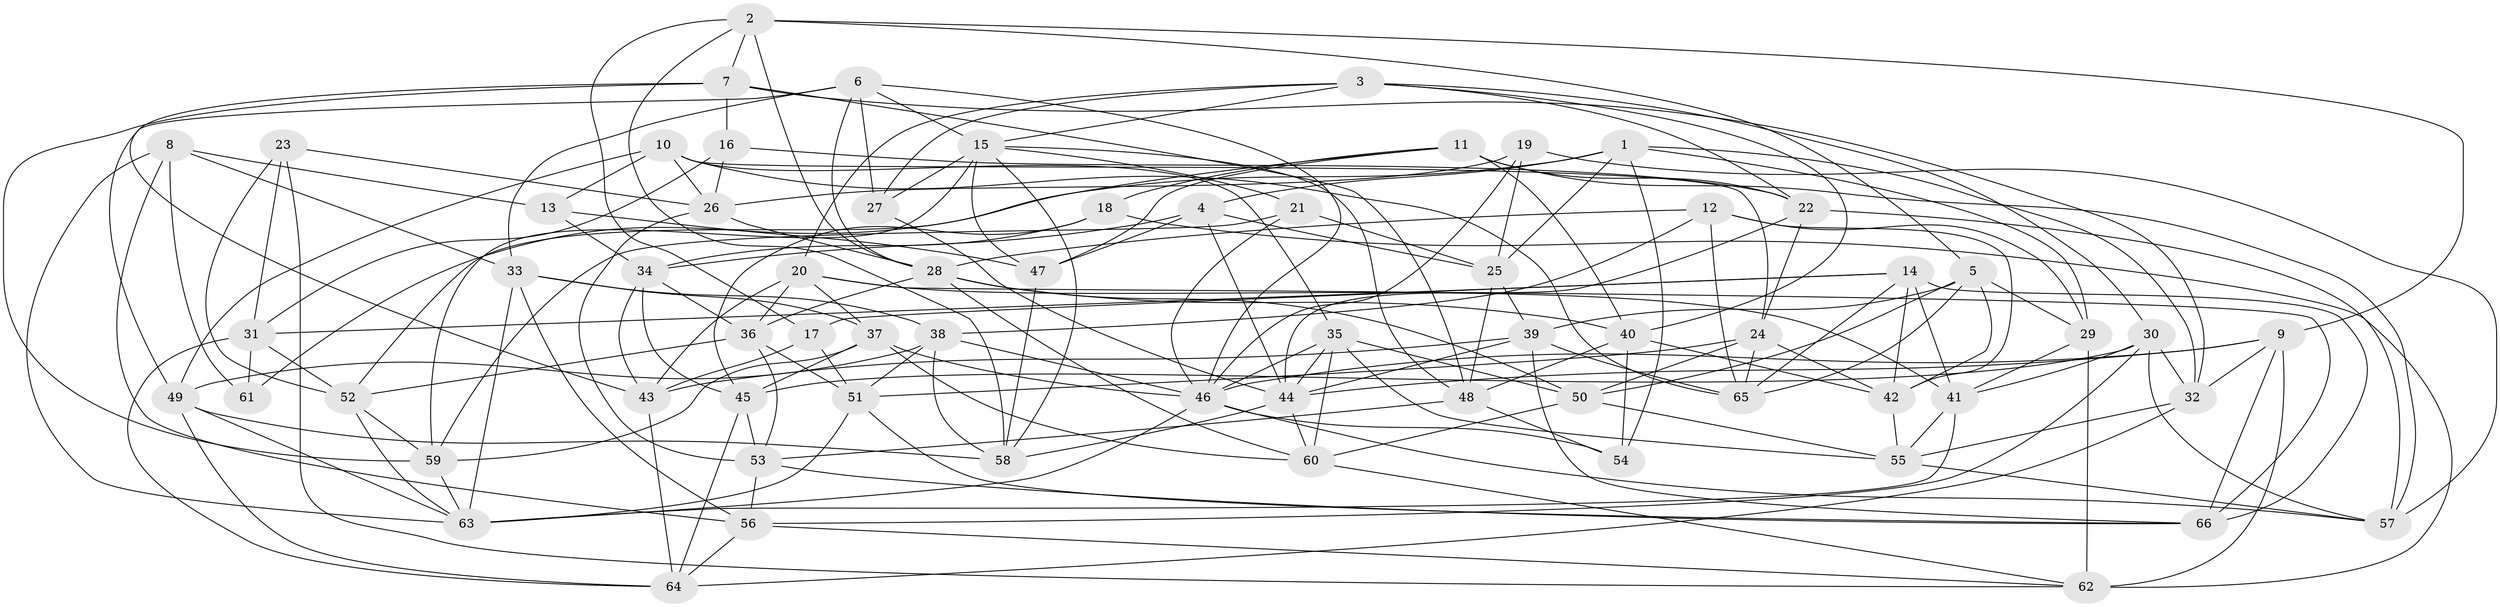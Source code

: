 // original degree distribution, {4: 1.0}
// Generated by graph-tools (version 1.1) at 2025/50/03/09/25 03:50:55]
// undirected, 66 vertices, 191 edges
graph export_dot {
graph [start="1"]
  node [color=gray90,style=filled];
  1;
  2;
  3;
  4;
  5;
  6;
  7;
  8;
  9;
  10;
  11;
  12;
  13;
  14;
  15;
  16;
  17;
  18;
  19;
  20;
  21;
  22;
  23;
  24;
  25;
  26;
  27;
  28;
  29;
  30;
  31;
  32;
  33;
  34;
  35;
  36;
  37;
  38;
  39;
  40;
  41;
  42;
  43;
  44;
  45;
  46;
  47;
  48;
  49;
  50;
  51;
  52;
  53;
  54;
  55;
  56;
  57;
  58;
  59;
  60;
  61;
  62;
  63;
  64;
  65;
  66;
  1 -- 4 [weight=1.0];
  1 -- 25 [weight=1.0];
  1 -- 29 [weight=1.0];
  1 -- 32 [weight=1.0];
  1 -- 54 [weight=1.0];
  1 -- 61 [weight=1.0];
  2 -- 5 [weight=1.0];
  2 -- 7 [weight=1.0];
  2 -- 9 [weight=1.0];
  2 -- 17 [weight=1.0];
  2 -- 28 [weight=1.0];
  2 -- 58 [weight=1.0];
  3 -- 15 [weight=1.0];
  3 -- 20 [weight=1.0];
  3 -- 22 [weight=1.0];
  3 -- 27 [weight=1.0];
  3 -- 30 [weight=1.0];
  3 -- 40 [weight=1.0];
  4 -- 25 [weight=1.0];
  4 -- 34 [weight=1.0];
  4 -- 44 [weight=1.0];
  4 -- 47 [weight=2.0];
  5 -- 29 [weight=1.0];
  5 -- 39 [weight=1.0];
  5 -- 42 [weight=1.0];
  5 -- 50 [weight=1.0];
  5 -- 65 [weight=1.0];
  6 -- 15 [weight=1.0];
  6 -- 27 [weight=1.0];
  6 -- 28 [weight=1.0];
  6 -- 33 [weight=1.0];
  6 -- 46 [weight=1.0];
  6 -- 49 [weight=1.0];
  7 -- 16 [weight=1.0];
  7 -- 32 [weight=1.0];
  7 -- 43 [weight=1.0];
  7 -- 48 [weight=1.0];
  7 -- 59 [weight=1.0];
  8 -- 13 [weight=1.0];
  8 -- 33 [weight=1.0];
  8 -- 56 [weight=1.0];
  8 -- 61 [weight=2.0];
  8 -- 63 [weight=1.0];
  9 -- 32 [weight=1.0];
  9 -- 44 [weight=1.0];
  9 -- 46 [weight=1.0];
  9 -- 62 [weight=1.0];
  9 -- 66 [weight=1.0];
  10 -- 13 [weight=1.0];
  10 -- 24 [weight=1.0];
  10 -- 26 [weight=1.0];
  10 -- 35 [weight=1.0];
  10 -- 49 [weight=1.0];
  10 -- 65 [weight=1.0];
  11 -- 18 [weight=1.0];
  11 -- 22 [weight=1.0];
  11 -- 40 [weight=1.0];
  11 -- 47 [weight=1.0];
  11 -- 52 [weight=1.0];
  11 -- 57 [weight=1.0];
  12 -- 28 [weight=1.0];
  12 -- 29 [weight=2.0];
  12 -- 38 [weight=1.0];
  12 -- 42 [weight=1.0];
  12 -- 65 [weight=1.0];
  13 -- 34 [weight=1.0];
  13 -- 47 [weight=1.0];
  14 -- 17 [weight=1.0];
  14 -- 31 [weight=1.0];
  14 -- 41 [weight=1.0];
  14 -- 42 [weight=1.0];
  14 -- 65 [weight=1.0];
  14 -- 66 [weight=1.0];
  15 -- 21 [weight=1.0];
  15 -- 27 [weight=1.0];
  15 -- 47 [weight=1.0];
  15 -- 48 [weight=1.0];
  15 -- 58 [weight=1.0];
  15 -- 59 [weight=1.0];
  16 -- 22 [weight=1.0];
  16 -- 26 [weight=1.0];
  16 -- 31 [weight=1.0];
  17 -- 43 [weight=1.0];
  17 -- 51 [weight=1.0];
  18 -- 34 [weight=1.0];
  18 -- 45 [weight=1.0];
  18 -- 62 [weight=1.0];
  19 -- 25 [weight=1.0];
  19 -- 26 [weight=1.0];
  19 -- 46 [weight=1.0];
  19 -- 57 [weight=1.0];
  20 -- 36 [weight=1.0];
  20 -- 37 [weight=1.0];
  20 -- 41 [weight=1.0];
  20 -- 43 [weight=1.0];
  20 -- 66 [weight=1.0];
  21 -- 25 [weight=1.0];
  21 -- 46 [weight=1.0];
  21 -- 59 [weight=1.0];
  22 -- 24 [weight=1.0];
  22 -- 44 [weight=1.0];
  22 -- 57 [weight=1.0];
  23 -- 26 [weight=1.0];
  23 -- 31 [weight=1.0];
  23 -- 52 [weight=1.0];
  23 -- 62 [weight=1.0];
  24 -- 42 [weight=1.0];
  24 -- 50 [weight=1.0];
  24 -- 51 [weight=1.0];
  24 -- 65 [weight=1.0];
  25 -- 39 [weight=1.0];
  25 -- 48 [weight=1.0];
  26 -- 28 [weight=1.0];
  26 -- 53 [weight=1.0];
  27 -- 44 [weight=1.0];
  28 -- 36 [weight=1.0];
  28 -- 40 [weight=1.0];
  28 -- 50 [weight=1.0];
  28 -- 60 [weight=1.0];
  29 -- 41 [weight=1.0];
  29 -- 62 [weight=1.0];
  30 -- 32 [weight=1.0];
  30 -- 41 [weight=1.0];
  30 -- 45 [weight=1.0];
  30 -- 56 [weight=1.0];
  30 -- 57 [weight=1.0];
  31 -- 52 [weight=1.0];
  31 -- 61 [weight=1.0];
  31 -- 64 [weight=1.0];
  32 -- 55 [weight=1.0];
  32 -- 64 [weight=1.0];
  33 -- 37 [weight=1.0];
  33 -- 38 [weight=1.0];
  33 -- 56 [weight=1.0];
  33 -- 63 [weight=1.0];
  34 -- 36 [weight=1.0];
  34 -- 43 [weight=1.0];
  34 -- 45 [weight=1.0];
  35 -- 44 [weight=1.0];
  35 -- 46 [weight=1.0];
  35 -- 50 [weight=1.0];
  35 -- 55 [weight=1.0];
  35 -- 60 [weight=1.0];
  36 -- 51 [weight=1.0];
  36 -- 52 [weight=1.0];
  36 -- 53 [weight=1.0];
  37 -- 45 [weight=1.0];
  37 -- 46 [weight=1.0];
  37 -- 59 [weight=1.0];
  37 -- 60 [weight=1.0];
  38 -- 46 [weight=1.0];
  38 -- 49 [weight=1.0];
  38 -- 51 [weight=1.0];
  38 -- 58 [weight=1.0];
  39 -- 43 [weight=1.0];
  39 -- 44 [weight=1.0];
  39 -- 65 [weight=1.0];
  39 -- 66 [weight=1.0];
  40 -- 42 [weight=1.0];
  40 -- 48 [weight=1.0];
  40 -- 54 [weight=1.0];
  41 -- 55 [weight=1.0];
  41 -- 63 [weight=1.0];
  42 -- 55 [weight=1.0];
  43 -- 64 [weight=1.0];
  44 -- 58 [weight=1.0];
  44 -- 60 [weight=1.0];
  45 -- 53 [weight=1.0];
  45 -- 64 [weight=1.0];
  46 -- 54 [weight=1.0];
  46 -- 57 [weight=1.0];
  46 -- 63 [weight=1.0];
  47 -- 58 [weight=1.0];
  48 -- 53 [weight=1.0];
  48 -- 54 [weight=1.0];
  49 -- 58 [weight=1.0];
  49 -- 63 [weight=1.0];
  49 -- 64 [weight=1.0];
  50 -- 55 [weight=1.0];
  50 -- 60 [weight=1.0];
  51 -- 63 [weight=1.0];
  51 -- 66 [weight=1.0];
  52 -- 59 [weight=1.0];
  52 -- 63 [weight=1.0];
  53 -- 56 [weight=1.0];
  53 -- 66 [weight=1.0];
  55 -- 57 [weight=1.0];
  56 -- 62 [weight=1.0];
  56 -- 64 [weight=1.0];
  59 -- 63 [weight=1.0];
  60 -- 62 [weight=1.0];
}
